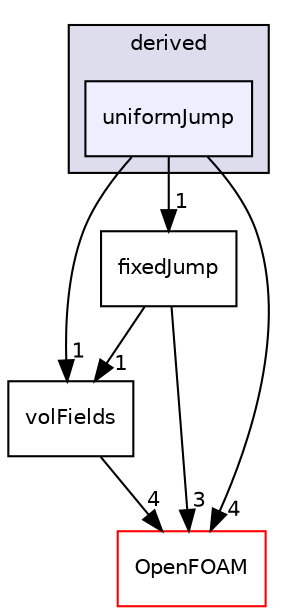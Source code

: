 digraph "src/finiteVolume/fields/fvPatchFields/derived/uniformJump" {
  bgcolor=transparent;
  compound=true
  node [ fontsize="10", fontname="Helvetica"];
  edge [ labelfontsize="10", labelfontname="Helvetica"];
  subgraph clusterdir_ece9aa6b5af9a7776a75b0c1993b0910 {
    graph [ bgcolor="#ddddee", pencolor="black", label="derived" fontname="Helvetica", fontsize="10", URL="dir_ece9aa6b5af9a7776a75b0c1993b0910.html"]
  dir_18efd00646b4a268ded8f54fc1cb6921 [shape=box, label="uniformJump", style="filled", fillcolor="#eeeeff", pencolor="black", URL="dir_18efd00646b4a268ded8f54fc1cb6921.html"];
  }
  dir_45d27aa50d1a91bd6d742cd3ce2e55cc [shape=box label="fixedJump" URL="dir_45d27aa50d1a91bd6d742cd3ce2e55cc.html"];
  dir_bd8bf7fa65467c460a50eacc456ce356 [shape=box label="volFields" URL="dir_bd8bf7fa65467c460a50eacc456ce356.html"];
  dir_c5473ff19b20e6ec4dfe5c310b3778a8 [shape=box label="OpenFOAM" color="red" URL="dir_c5473ff19b20e6ec4dfe5c310b3778a8.html"];
  dir_18efd00646b4a268ded8f54fc1cb6921->dir_45d27aa50d1a91bd6d742cd3ce2e55cc [headlabel="1", labeldistance=1.5 headhref="dir_001028_000972.html"];
  dir_18efd00646b4a268ded8f54fc1cb6921->dir_bd8bf7fa65467c460a50eacc456ce356 [headlabel="1", labeldistance=1.5 headhref="dir_001028_001057.html"];
  dir_18efd00646b4a268ded8f54fc1cb6921->dir_c5473ff19b20e6ec4dfe5c310b3778a8 [headlabel="4", labeldistance=1.5 headhref="dir_001028_001950.html"];
  dir_45d27aa50d1a91bd6d742cd3ce2e55cc->dir_bd8bf7fa65467c460a50eacc456ce356 [headlabel="1", labeldistance=1.5 headhref="dir_000972_001057.html"];
  dir_45d27aa50d1a91bd6d742cd3ce2e55cc->dir_c5473ff19b20e6ec4dfe5c310b3778a8 [headlabel="3", labeldistance=1.5 headhref="dir_000972_001950.html"];
  dir_bd8bf7fa65467c460a50eacc456ce356->dir_c5473ff19b20e6ec4dfe5c310b3778a8 [headlabel="4", labeldistance=1.5 headhref="dir_001057_001950.html"];
}
